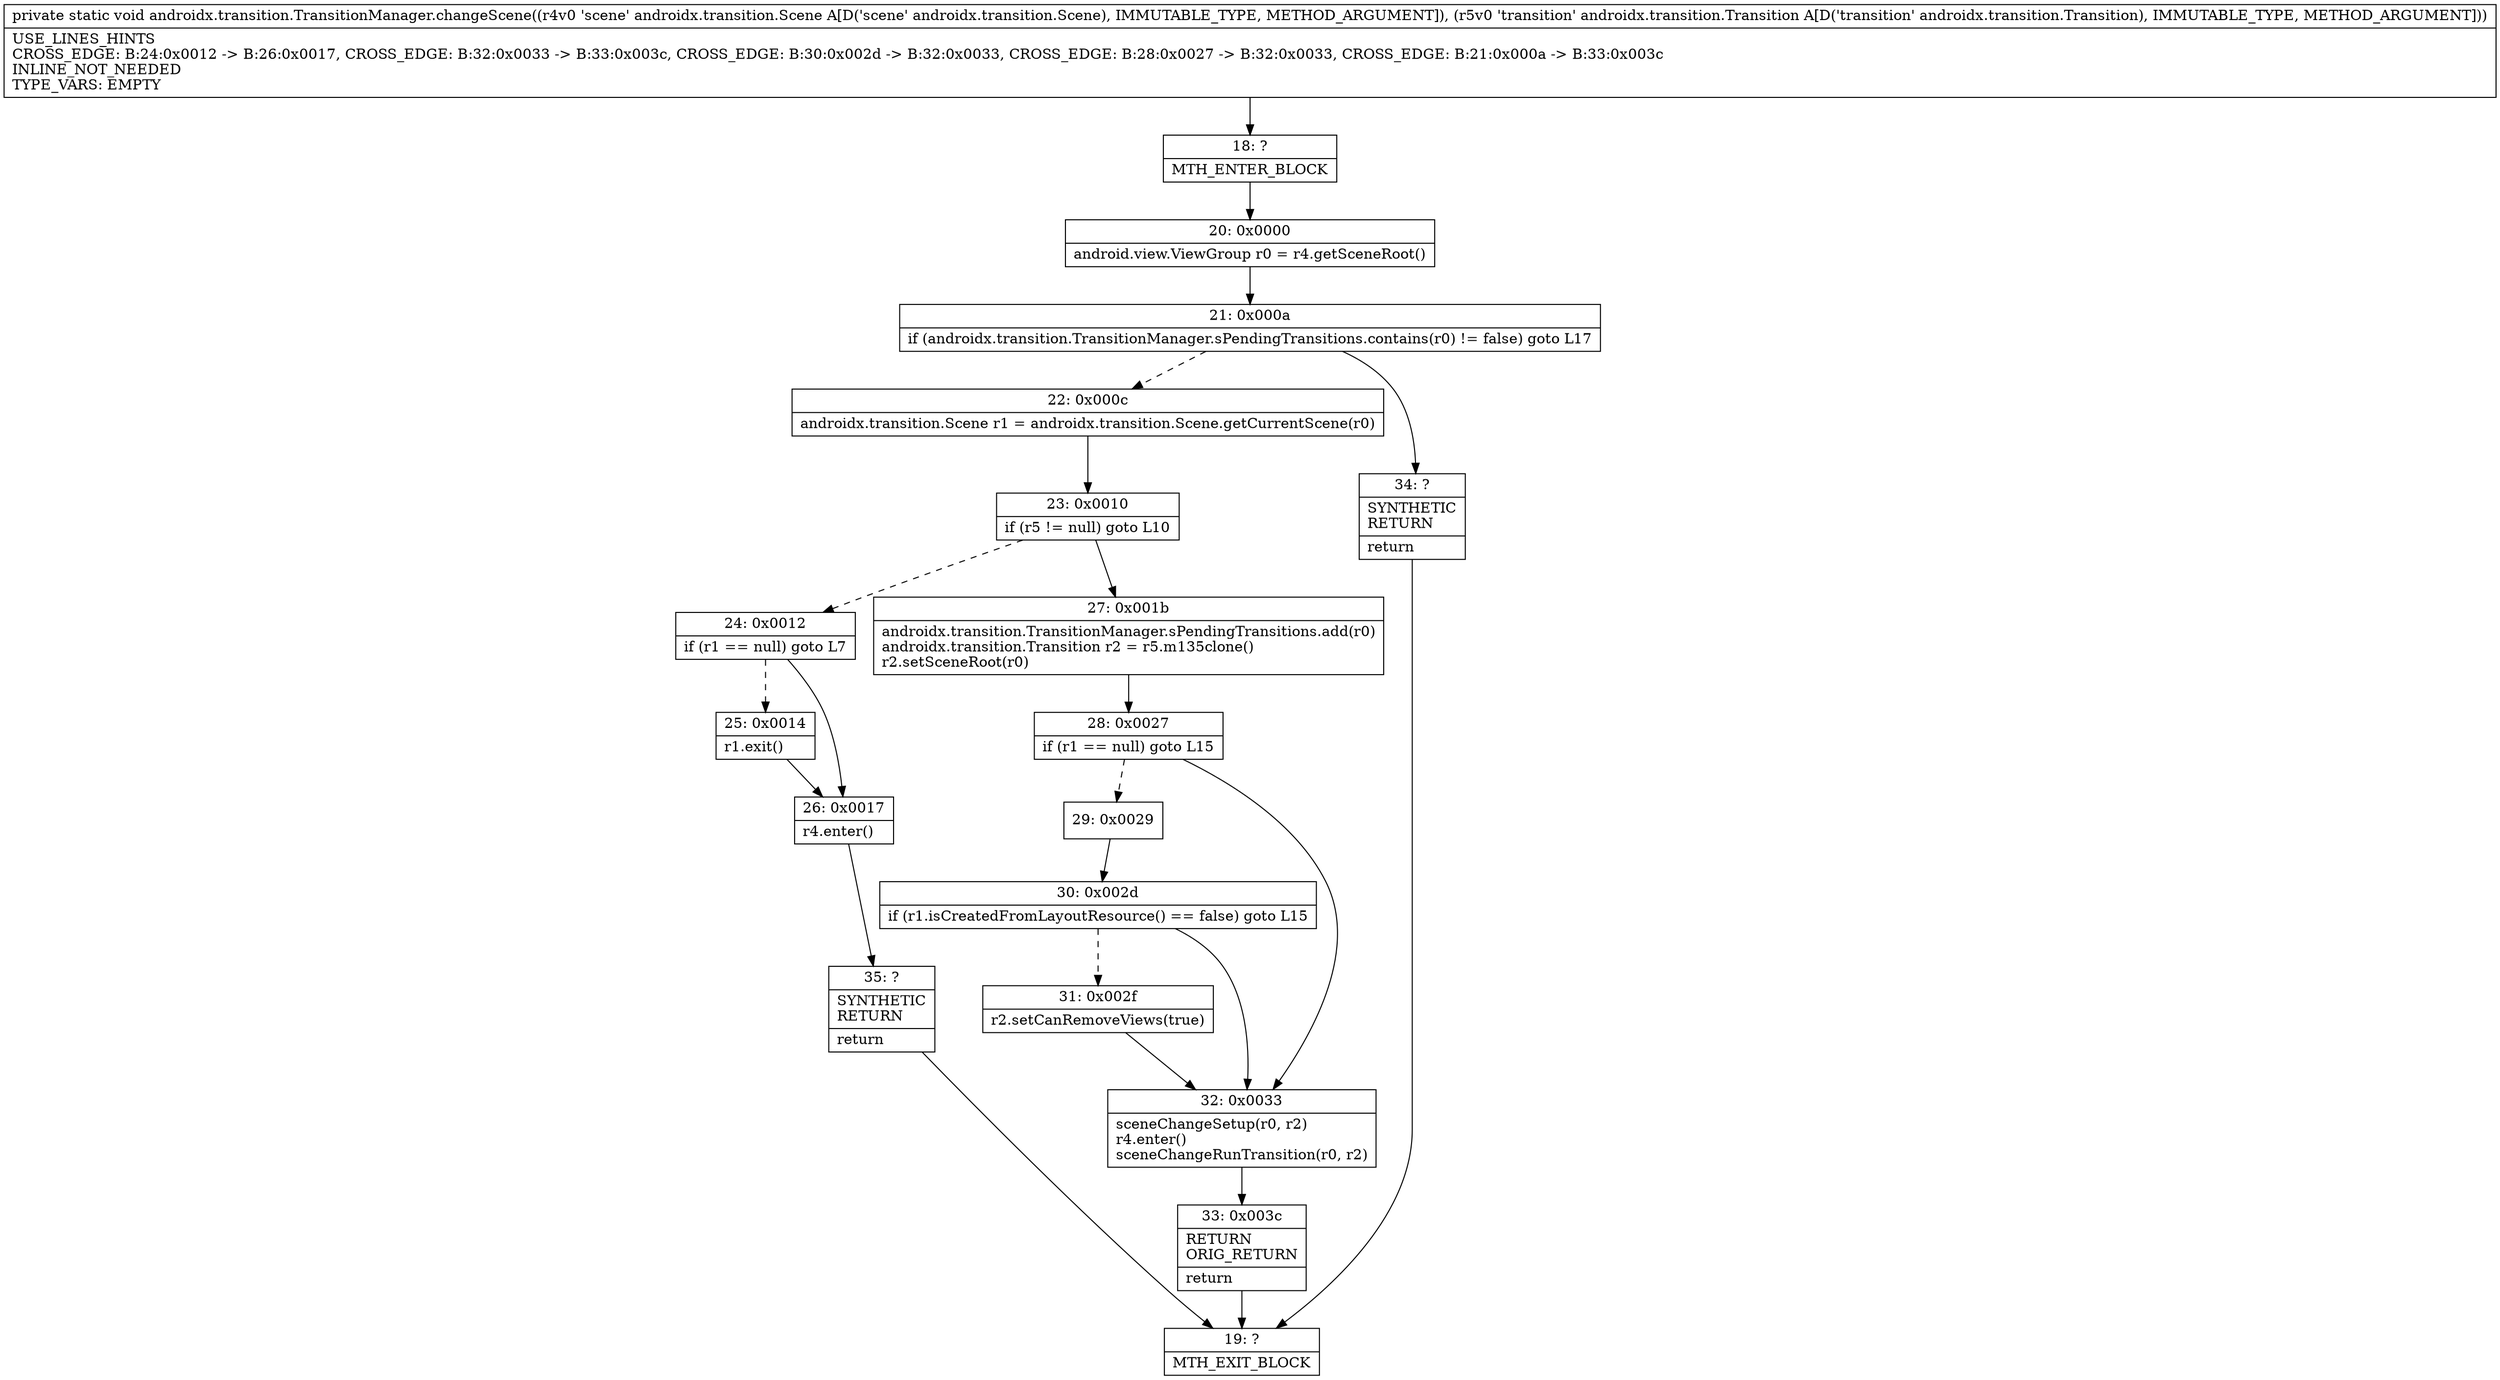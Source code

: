 digraph "CFG forandroidx.transition.TransitionManager.changeScene(Landroidx\/transition\/Scene;Landroidx\/transition\/Transition;)V" {
Node_18 [shape=record,label="{18\:\ ?|MTH_ENTER_BLOCK\l}"];
Node_20 [shape=record,label="{20\:\ 0x0000|android.view.ViewGroup r0 = r4.getSceneRoot()\l}"];
Node_21 [shape=record,label="{21\:\ 0x000a|if (androidx.transition.TransitionManager.sPendingTransitions.contains(r0) != false) goto L17\l}"];
Node_22 [shape=record,label="{22\:\ 0x000c|androidx.transition.Scene r1 = androidx.transition.Scene.getCurrentScene(r0)\l}"];
Node_23 [shape=record,label="{23\:\ 0x0010|if (r5 != null) goto L10\l}"];
Node_24 [shape=record,label="{24\:\ 0x0012|if (r1 == null) goto L7\l}"];
Node_25 [shape=record,label="{25\:\ 0x0014|r1.exit()\l}"];
Node_26 [shape=record,label="{26\:\ 0x0017|r4.enter()\l}"];
Node_35 [shape=record,label="{35\:\ ?|SYNTHETIC\lRETURN\l|return\l}"];
Node_19 [shape=record,label="{19\:\ ?|MTH_EXIT_BLOCK\l}"];
Node_27 [shape=record,label="{27\:\ 0x001b|androidx.transition.TransitionManager.sPendingTransitions.add(r0)\landroidx.transition.Transition r2 = r5.m135clone()\lr2.setSceneRoot(r0)\l}"];
Node_28 [shape=record,label="{28\:\ 0x0027|if (r1 == null) goto L15\l}"];
Node_29 [shape=record,label="{29\:\ 0x0029}"];
Node_30 [shape=record,label="{30\:\ 0x002d|if (r1.isCreatedFromLayoutResource() == false) goto L15\l}"];
Node_31 [shape=record,label="{31\:\ 0x002f|r2.setCanRemoveViews(true)\l}"];
Node_32 [shape=record,label="{32\:\ 0x0033|sceneChangeSetup(r0, r2)\lr4.enter()\lsceneChangeRunTransition(r0, r2)\l}"];
Node_33 [shape=record,label="{33\:\ 0x003c|RETURN\lORIG_RETURN\l|return\l}"];
Node_34 [shape=record,label="{34\:\ ?|SYNTHETIC\lRETURN\l|return\l}"];
MethodNode[shape=record,label="{private static void androidx.transition.TransitionManager.changeScene((r4v0 'scene' androidx.transition.Scene A[D('scene' androidx.transition.Scene), IMMUTABLE_TYPE, METHOD_ARGUMENT]), (r5v0 'transition' androidx.transition.Transition A[D('transition' androidx.transition.Transition), IMMUTABLE_TYPE, METHOD_ARGUMENT]))  | USE_LINES_HINTS\lCROSS_EDGE: B:24:0x0012 \-\> B:26:0x0017, CROSS_EDGE: B:32:0x0033 \-\> B:33:0x003c, CROSS_EDGE: B:30:0x002d \-\> B:32:0x0033, CROSS_EDGE: B:28:0x0027 \-\> B:32:0x0033, CROSS_EDGE: B:21:0x000a \-\> B:33:0x003c\lINLINE_NOT_NEEDED\lTYPE_VARS: EMPTY\l}"];
MethodNode -> Node_18;Node_18 -> Node_20;
Node_20 -> Node_21;
Node_21 -> Node_22[style=dashed];
Node_21 -> Node_34;
Node_22 -> Node_23;
Node_23 -> Node_24[style=dashed];
Node_23 -> Node_27;
Node_24 -> Node_25[style=dashed];
Node_24 -> Node_26;
Node_25 -> Node_26;
Node_26 -> Node_35;
Node_35 -> Node_19;
Node_27 -> Node_28;
Node_28 -> Node_29[style=dashed];
Node_28 -> Node_32;
Node_29 -> Node_30;
Node_30 -> Node_31[style=dashed];
Node_30 -> Node_32;
Node_31 -> Node_32;
Node_32 -> Node_33;
Node_33 -> Node_19;
Node_34 -> Node_19;
}

